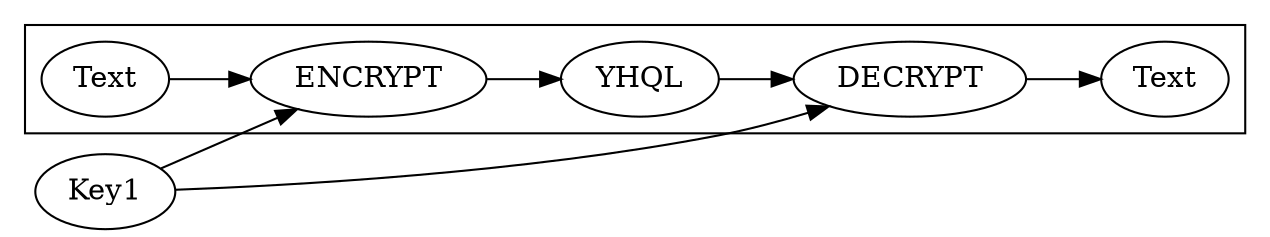 digraph onekey {
  rankdir = "LR";
subgraph cluster_1 {
  Text0 -> ENCRYPT -> YHQL -> DECRYPT -> Text1;
  Text0 [label=Text];
  Text1 [label=Text];
}
  Key1 -> ENCRYPT;
  Key1 -> DECRYPT;
}
